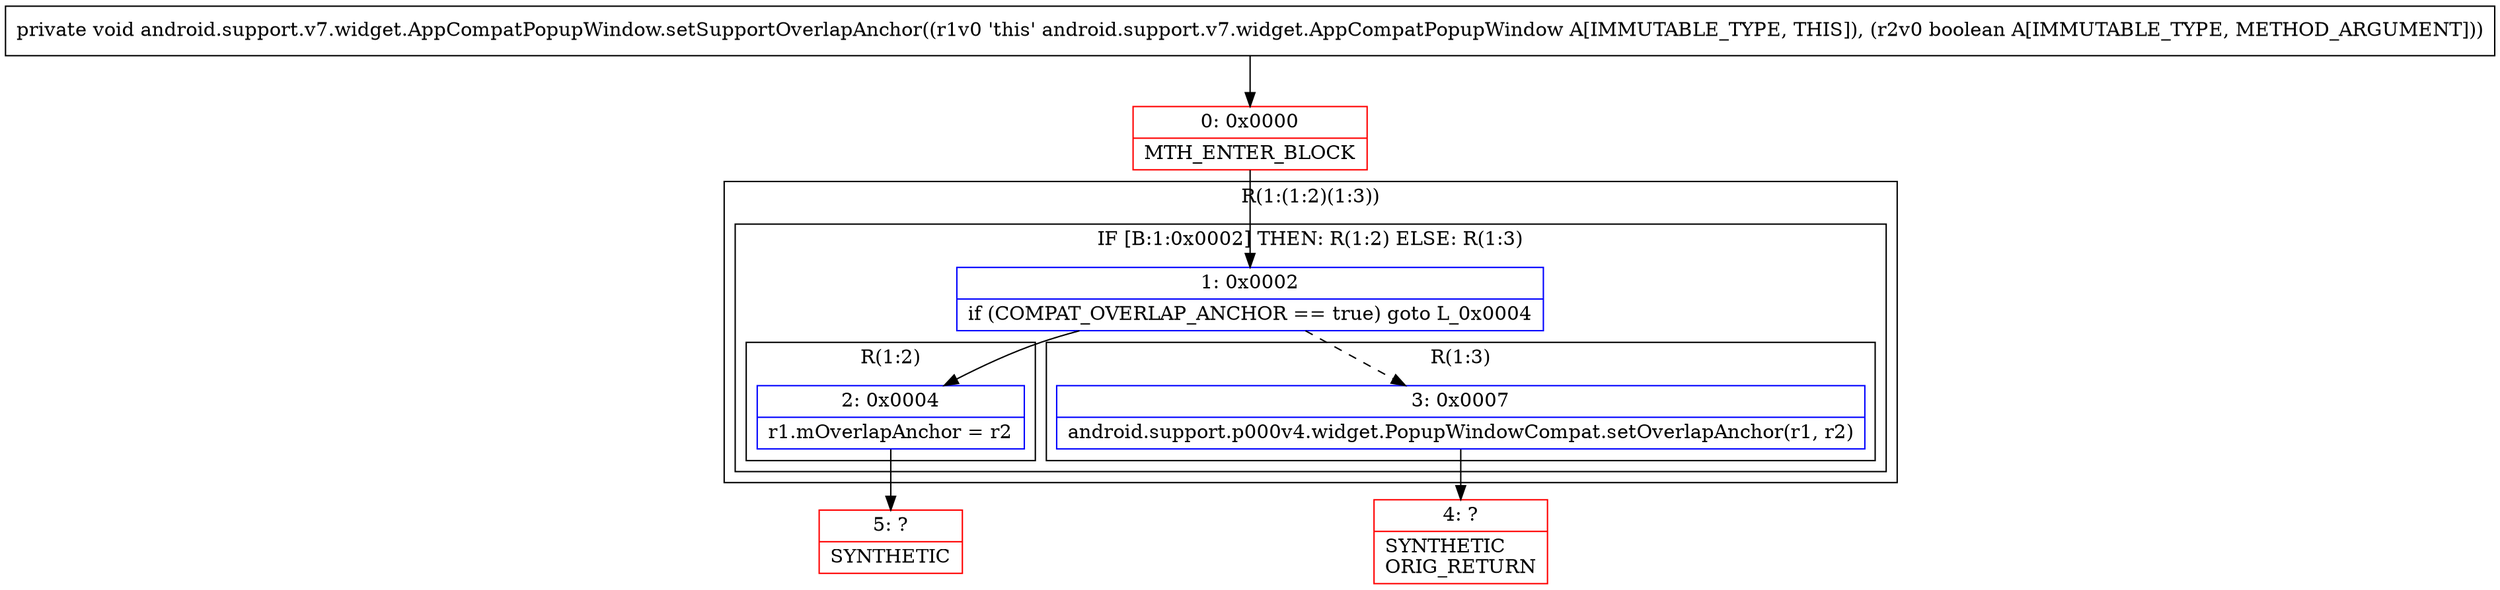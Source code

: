 digraph "CFG forandroid.support.v7.widget.AppCompatPopupWindow.setSupportOverlapAnchor(Z)V" {
subgraph cluster_Region_1853090168 {
label = "R(1:(1:2)(1:3))";
node [shape=record,color=blue];
subgraph cluster_IfRegion_1591375946 {
label = "IF [B:1:0x0002] THEN: R(1:2) ELSE: R(1:3)";
node [shape=record,color=blue];
Node_1 [shape=record,label="{1\:\ 0x0002|if (COMPAT_OVERLAP_ANCHOR == true) goto L_0x0004\l}"];
subgraph cluster_Region_1073076768 {
label = "R(1:2)";
node [shape=record,color=blue];
Node_2 [shape=record,label="{2\:\ 0x0004|r1.mOverlapAnchor = r2\l}"];
}
subgraph cluster_Region_1832234453 {
label = "R(1:3)";
node [shape=record,color=blue];
Node_3 [shape=record,label="{3\:\ 0x0007|android.support.p000v4.widget.PopupWindowCompat.setOverlapAnchor(r1, r2)\l}"];
}
}
}
Node_0 [shape=record,color=red,label="{0\:\ 0x0000|MTH_ENTER_BLOCK\l}"];
Node_4 [shape=record,color=red,label="{4\:\ ?|SYNTHETIC\lORIG_RETURN\l}"];
Node_5 [shape=record,color=red,label="{5\:\ ?|SYNTHETIC\l}"];
MethodNode[shape=record,label="{private void android.support.v7.widget.AppCompatPopupWindow.setSupportOverlapAnchor((r1v0 'this' android.support.v7.widget.AppCompatPopupWindow A[IMMUTABLE_TYPE, THIS]), (r2v0 boolean A[IMMUTABLE_TYPE, METHOD_ARGUMENT])) }"];
MethodNode -> Node_0;
Node_1 -> Node_2;
Node_1 -> Node_3[style=dashed];
Node_2 -> Node_5;
Node_3 -> Node_4;
Node_0 -> Node_1;
}

